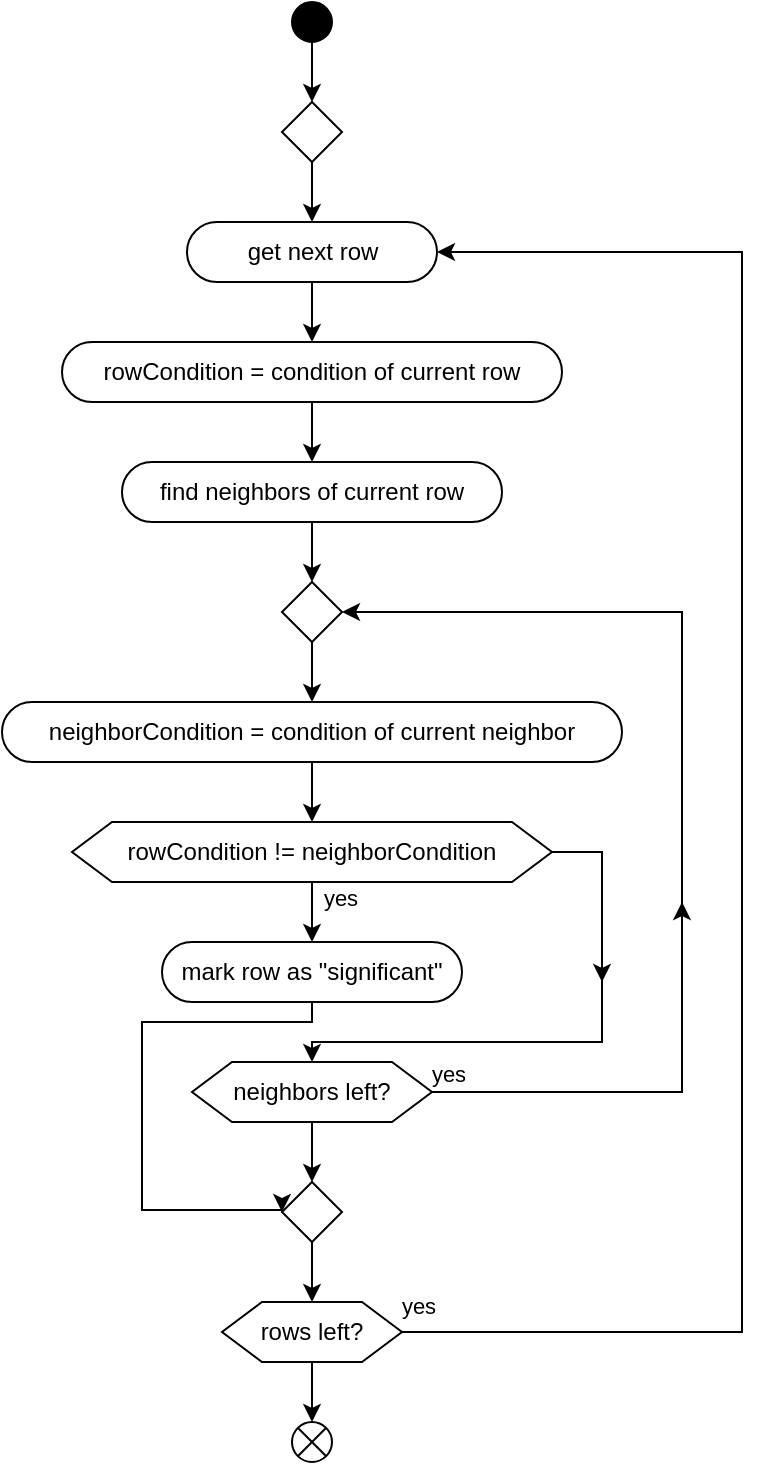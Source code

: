 <mxfile version="14.7.2" type="device"><diagram id="pLYr5DP5aWFEVSQ9UL8j" name="Page-1"><mxGraphModel dx="2426" dy="1282" grid="1" gridSize="10" guides="1" tooltips="1" connect="1" arrows="1" fold="1" page="1" pageScale="1" pageWidth="850" pageHeight="1100" math="0" shadow="0"><root><mxCell id="0"/><mxCell id="1" parent="0"/><mxCell id="GwhWIbeUmMPOLyy9n2wx-1" value="" style="ellipse;whiteSpace=wrap;html=1;aspect=fixed;fillColor=#000000;" vertex="1" parent="1"><mxGeometry x="415" y="30" width="20" height="20" as="geometry"/></mxCell><mxCell id="GwhWIbeUmMPOLyy9n2wx-2" value="" style="endArrow=classic;html=1;exitX=0.5;exitY=1;exitDx=0;exitDy=0;" edge="1" parent="1" source="GwhWIbeUmMPOLyy9n2wx-1"><mxGeometry width="50" height="50" relative="1" as="geometry"><mxPoint x="410" y="280" as="sourcePoint"/><mxPoint x="425" y="80" as="targetPoint"/></mxGeometry></mxCell><mxCell id="GwhWIbeUmMPOLyy9n2wx-3" value="" style="rhombus;whiteSpace=wrap;html=1;fillColor=#FFFFFF;" vertex="1" parent="1"><mxGeometry x="410" y="80" width="30" height="30" as="geometry"/></mxCell><mxCell id="GwhWIbeUmMPOLyy9n2wx-7" style="edgeStyle=orthogonalEdgeStyle;rounded=0;orthogonalLoop=1;jettySize=auto;html=1;entryX=0.5;entryY=0;entryDx=0;entryDy=0;" edge="1" parent="1" source="GwhWIbeUmMPOLyy9n2wx-4" target="GwhWIbeUmMPOLyy9n2wx-6"><mxGeometry relative="1" as="geometry"/></mxCell><mxCell id="GwhWIbeUmMPOLyy9n2wx-4" value="get next row" style="rounded=1;whiteSpace=wrap;html=1;fillColor=#FFFFFF;arcSize=50;" vertex="1" parent="1"><mxGeometry x="362.5" y="140" width="125" height="30" as="geometry"/></mxCell><mxCell id="GwhWIbeUmMPOLyy9n2wx-5" value="" style="endArrow=classic;html=1;exitX=0.5;exitY=1;exitDx=0;exitDy=0;entryX=0.5;entryY=0;entryDx=0;entryDy=0;" edge="1" parent="1" source="GwhWIbeUmMPOLyy9n2wx-3" target="GwhWIbeUmMPOLyy9n2wx-4"><mxGeometry width="50" height="50" relative="1" as="geometry"><mxPoint x="400.5" y="110" as="sourcePoint"/><mxPoint x="460.5" y="130" as="targetPoint"/></mxGeometry></mxCell><mxCell id="GwhWIbeUmMPOLyy9n2wx-6" value="rowCondition = condition of current row" style="rounded=1;whiteSpace=wrap;html=1;fillColor=#FFFFFF;arcSize=50;" vertex="1" parent="1"><mxGeometry x="300" y="200" width="250" height="30" as="geometry"/></mxCell><mxCell id="GwhWIbeUmMPOLyy9n2wx-8" style="edgeStyle=orthogonalEdgeStyle;rounded=0;orthogonalLoop=1;jettySize=auto;html=1;entryX=0.5;entryY=0;entryDx=0;entryDy=0;exitX=0.5;exitY=1;exitDx=0;exitDy=0;" edge="1" parent="1" target="GwhWIbeUmMPOLyy9n2wx-9" source="GwhWIbeUmMPOLyy9n2wx-6"><mxGeometry relative="1" as="geometry"><mxPoint x="425" y="240" as="sourcePoint"/></mxGeometry></mxCell><mxCell id="GwhWIbeUmMPOLyy9n2wx-9" value="find neighbors of current row" style="rounded=1;whiteSpace=wrap;html=1;fillColor=#FFFFFF;arcSize=50;" vertex="1" parent="1"><mxGeometry x="330" y="260" width="190" height="30" as="geometry"/></mxCell><mxCell id="GwhWIbeUmMPOLyy9n2wx-10" value="" style="endArrow=classic;html=1;exitX=0.5;exitY=1;exitDx=0;exitDy=0;entryX=0.5;entryY=0;entryDx=0;entryDy=0;" edge="1" parent="1" source="GwhWIbeUmMPOLyy9n2wx-9" target="GwhWIbeUmMPOLyy9n2wx-11"><mxGeometry width="50" height="50" relative="1" as="geometry"><mxPoint x="420" y="300" as="sourcePoint"/><mxPoint x="410" y="310" as="targetPoint"/></mxGeometry></mxCell><mxCell id="GwhWIbeUmMPOLyy9n2wx-11" value="" style="rhombus;whiteSpace=wrap;html=1;fillColor=#FFFFFF;" vertex="1" parent="1"><mxGeometry x="410" y="320" width="30" height="30" as="geometry"/></mxCell><mxCell id="GwhWIbeUmMPOLyy9n2wx-12" value="" style="endArrow=classic;html=1;exitX=0.5;exitY=1;exitDx=0;exitDy=0;entryX=0.5;entryY=0;entryDx=0;entryDy=0;" edge="1" parent="1" source="GwhWIbeUmMPOLyy9n2wx-11" target="GwhWIbeUmMPOLyy9n2wx-14"><mxGeometry width="50" height="50" relative="1" as="geometry"><mxPoint x="400.5" y="350" as="sourcePoint"/><mxPoint x="400" y="370" as="targetPoint"/></mxGeometry></mxCell><mxCell id="GwhWIbeUmMPOLyy9n2wx-13" style="edgeStyle=orthogonalEdgeStyle;rounded=0;orthogonalLoop=1;jettySize=auto;html=1;entryX=0.5;entryY=0;entryDx=0;entryDy=0;" edge="1" parent="1" source="GwhWIbeUmMPOLyy9n2wx-14" target="GwhWIbeUmMPOLyy9n2wx-15"><mxGeometry relative="1" as="geometry"><mxPoint x="410" y="430" as="targetPoint"/></mxGeometry></mxCell><mxCell id="GwhWIbeUmMPOLyy9n2wx-14" value="neighborCondition = condition of current neighbor" style="rounded=1;whiteSpace=wrap;html=1;fillColor=#FFFFFF;arcSize=50;" vertex="1" parent="1"><mxGeometry x="270" y="380" width="310" height="30" as="geometry"/></mxCell><mxCell id="GwhWIbeUmMPOLyy9n2wx-20" style="edgeStyle=orthogonalEdgeStyle;rounded=0;orthogonalLoop=1;jettySize=auto;html=1;entryX=0.5;entryY=0;entryDx=0;entryDy=0;" edge="1" parent="1" source="GwhWIbeUmMPOLyy9n2wx-15" target="GwhWIbeUmMPOLyy9n2wx-19"><mxGeometry relative="1" as="geometry"><Array as="points"><mxPoint x="570" y="455"/><mxPoint x="570" y="550"/><mxPoint x="425" y="550"/></Array></mxGeometry></mxCell><mxCell id="GwhWIbeUmMPOLyy9n2wx-15" value="rowCondition != neighborCondition" style="shape=hexagon;perimeter=hexagonPerimeter2;whiteSpace=wrap;html=1;fixedSize=1;rounded=0;glass=0;sketch=0;fillColor=#FFFFFF;" vertex="1" parent="1"><mxGeometry x="305" y="440" width="240" height="30" as="geometry"/></mxCell><mxCell id="GwhWIbeUmMPOLyy9n2wx-16" style="edgeStyle=orthogonalEdgeStyle;rounded=0;orthogonalLoop=1;jettySize=auto;html=1;exitX=0.5;exitY=1;exitDx=0;exitDy=0;entryX=0.5;entryY=0;entryDx=0;entryDy=0;" edge="1" parent="1" target="GwhWIbeUmMPOLyy9n2wx-18" source="GwhWIbeUmMPOLyy9n2wx-15"><mxGeometry relative="1" as="geometry"><mxPoint x="410" y="480" as="sourcePoint"/><mxPoint x="410" y="490" as="targetPoint"/></mxGeometry></mxCell><mxCell id="GwhWIbeUmMPOLyy9n2wx-17" value="yes" style="edgeLabel;html=1;align=center;verticalAlign=middle;resizable=0;points=[];" vertex="1" connectable="0" parent="GwhWIbeUmMPOLyy9n2wx-16"><mxGeometry x="-0.272" y="1" relative="1" as="geometry"><mxPoint x="13" y="-3" as="offset"/></mxGeometry></mxCell><mxCell id="GwhWIbeUmMPOLyy9n2wx-28" style="edgeStyle=orthogonalEdgeStyle;rounded=0;orthogonalLoop=1;jettySize=auto;html=1;entryX=0;entryY=0.5;entryDx=0;entryDy=0;" edge="1" parent="1" source="GwhWIbeUmMPOLyy9n2wx-18" target="GwhWIbeUmMPOLyy9n2wx-26"><mxGeometry relative="1" as="geometry"><Array as="points"><mxPoint x="425" y="540"/><mxPoint x="340" y="540"/><mxPoint x="340" y="634"/><mxPoint x="410" y="634"/></Array></mxGeometry></mxCell><mxCell id="GwhWIbeUmMPOLyy9n2wx-18" value="mark row as &quot;significant&quot;" style="rounded=1;whiteSpace=wrap;html=1;fillColor=#FFFFFF;arcSize=50;" vertex="1" parent="1"><mxGeometry x="350" y="500" width="150" height="30" as="geometry"/></mxCell><mxCell id="GwhWIbeUmMPOLyy9n2wx-22" style="edgeStyle=orthogonalEdgeStyle;rounded=0;orthogonalLoop=1;jettySize=auto;html=1;entryX=1;entryY=0.5;entryDx=0;entryDy=0;" edge="1" parent="1" source="GwhWIbeUmMPOLyy9n2wx-19" target="GwhWIbeUmMPOLyy9n2wx-11"><mxGeometry relative="1" as="geometry"><Array as="points"><mxPoint x="610" y="575"/><mxPoint x="610" y="335"/></Array></mxGeometry></mxCell><mxCell id="GwhWIbeUmMPOLyy9n2wx-24" value="yes" style="edgeLabel;html=1;align=center;verticalAlign=middle;resizable=0;points=[];" vertex="1" connectable="0" parent="GwhWIbeUmMPOLyy9n2wx-22"><mxGeometry x="-0.725" relative="1" as="geometry"><mxPoint x="-66" y="-9" as="offset"/></mxGeometry></mxCell><mxCell id="GwhWIbeUmMPOLyy9n2wx-27" style="edgeStyle=orthogonalEdgeStyle;rounded=0;orthogonalLoop=1;jettySize=auto;html=1;entryX=0.5;entryY=0;entryDx=0;entryDy=0;" edge="1" parent="1" source="GwhWIbeUmMPOLyy9n2wx-19" target="GwhWIbeUmMPOLyy9n2wx-26"><mxGeometry relative="1" as="geometry"/></mxCell><mxCell id="GwhWIbeUmMPOLyy9n2wx-19" value="neighbors left?" style="shape=hexagon;perimeter=hexagonPerimeter2;whiteSpace=wrap;html=1;fixedSize=1;rounded=0;glass=0;sketch=0;fillColor=#FFFFFF;" vertex="1" parent="1"><mxGeometry x="365" y="560" width="120" height="30" as="geometry"/></mxCell><mxCell id="GwhWIbeUmMPOLyy9n2wx-21" value="" style="endArrow=classic;html=1;" edge="1" parent="1"><mxGeometry width="50" height="50" relative="1" as="geometry"><mxPoint x="570" y="510" as="sourcePoint"/><mxPoint x="570" y="520" as="targetPoint"/></mxGeometry></mxCell><mxCell id="GwhWIbeUmMPOLyy9n2wx-23" value="" style="endArrow=classic;html=1;" edge="1" parent="1"><mxGeometry width="50" height="50" relative="1" as="geometry"><mxPoint x="610" y="490" as="sourcePoint"/><mxPoint x="610" y="480" as="targetPoint"/></mxGeometry></mxCell><mxCell id="GwhWIbeUmMPOLyy9n2wx-30" style="edgeStyle=orthogonalEdgeStyle;rounded=0;orthogonalLoop=1;jettySize=auto;html=1;entryX=0.5;entryY=0;entryDx=0;entryDy=0;" edge="1" parent="1" source="GwhWIbeUmMPOLyy9n2wx-26" target="GwhWIbeUmMPOLyy9n2wx-29"><mxGeometry relative="1" as="geometry"/></mxCell><mxCell id="GwhWIbeUmMPOLyy9n2wx-26" value="" style="rhombus;whiteSpace=wrap;html=1;fillColor=#FFFFFF;" vertex="1" parent="1"><mxGeometry x="410" y="620" width="30" height="30" as="geometry"/></mxCell><mxCell id="GwhWIbeUmMPOLyy9n2wx-31" style="edgeStyle=orthogonalEdgeStyle;rounded=0;orthogonalLoop=1;jettySize=auto;html=1;entryX=1;entryY=0.5;entryDx=0;entryDy=0;" edge="1" parent="1" source="GwhWIbeUmMPOLyy9n2wx-29" target="GwhWIbeUmMPOLyy9n2wx-4"><mxGeometry relative="1" as="geometry"><Array as="points"><mxPoint x="640" y="695"/><mxPoint x="640" y="155"/></Array></mxGeometry></mxCell><mxCell id="GwhWIbeUmMPOLyy9n2wx-33" value="yes" style="edgeLabel;html=1;align=center;verticalAlign=middle;resizable=0;points=[];" vertex="1" connectable="0" parent="GwhWIbeUmMPOLyy9n2wx-31"><mxGeometry x="-0.85" y="-2" relative="1" as="geometry"><mxPoint x="-57" y="-15" as="offset"/></mxGeometry></mxCell><mxCell id="GwhWIbeUmMPOLyy9n2wx-35" style="edgeStyle=orthogonalEdgeStyle;rounded=0;orthogonalLoop=1;jettySize=auto;html=1;entryX=0.5;entryY=0;entryDx=0;entryDy=0;" edge="1" parent="1" source="GwhWIbeUmMPOLyy9n2wx-29" target="GwhWIbeUmMPOLyy9n2wx-34"><mxGeometry relative="1" as="geometry"/></mxCell><mxCell id="GwhWIbeUmMPOLyy9n2wx-29" value="rows left?" style="shape=hexagon;perimeter=hexagonPerimeter2;whiteSpace=wrap;html=1;fixedSize=1;rounded=0;glass=0;sketch=0;fillColor=#FFFFFF;" vertex="1" parent="1"><mxGeometry x="380" y="680" width="90" height="30" as="geometry"/></mxCell><mxCell id="GwhWIbeUmMPOLyy9n2wx-34" value="" style="shape=sumEllipse;perimeter=ellipsePerimeter;whiteSpace=wrap;html=1;backgroundOutline=1;rounded=0;glass=0;sketch=0;fillColor=#FFFFFF;" vertex="1" parent="1"><mxGeometry x="415" y="740" width="20" height="20" as="geometry"/></mxCell></root></mxGraphModel></diagram></mxfile>
